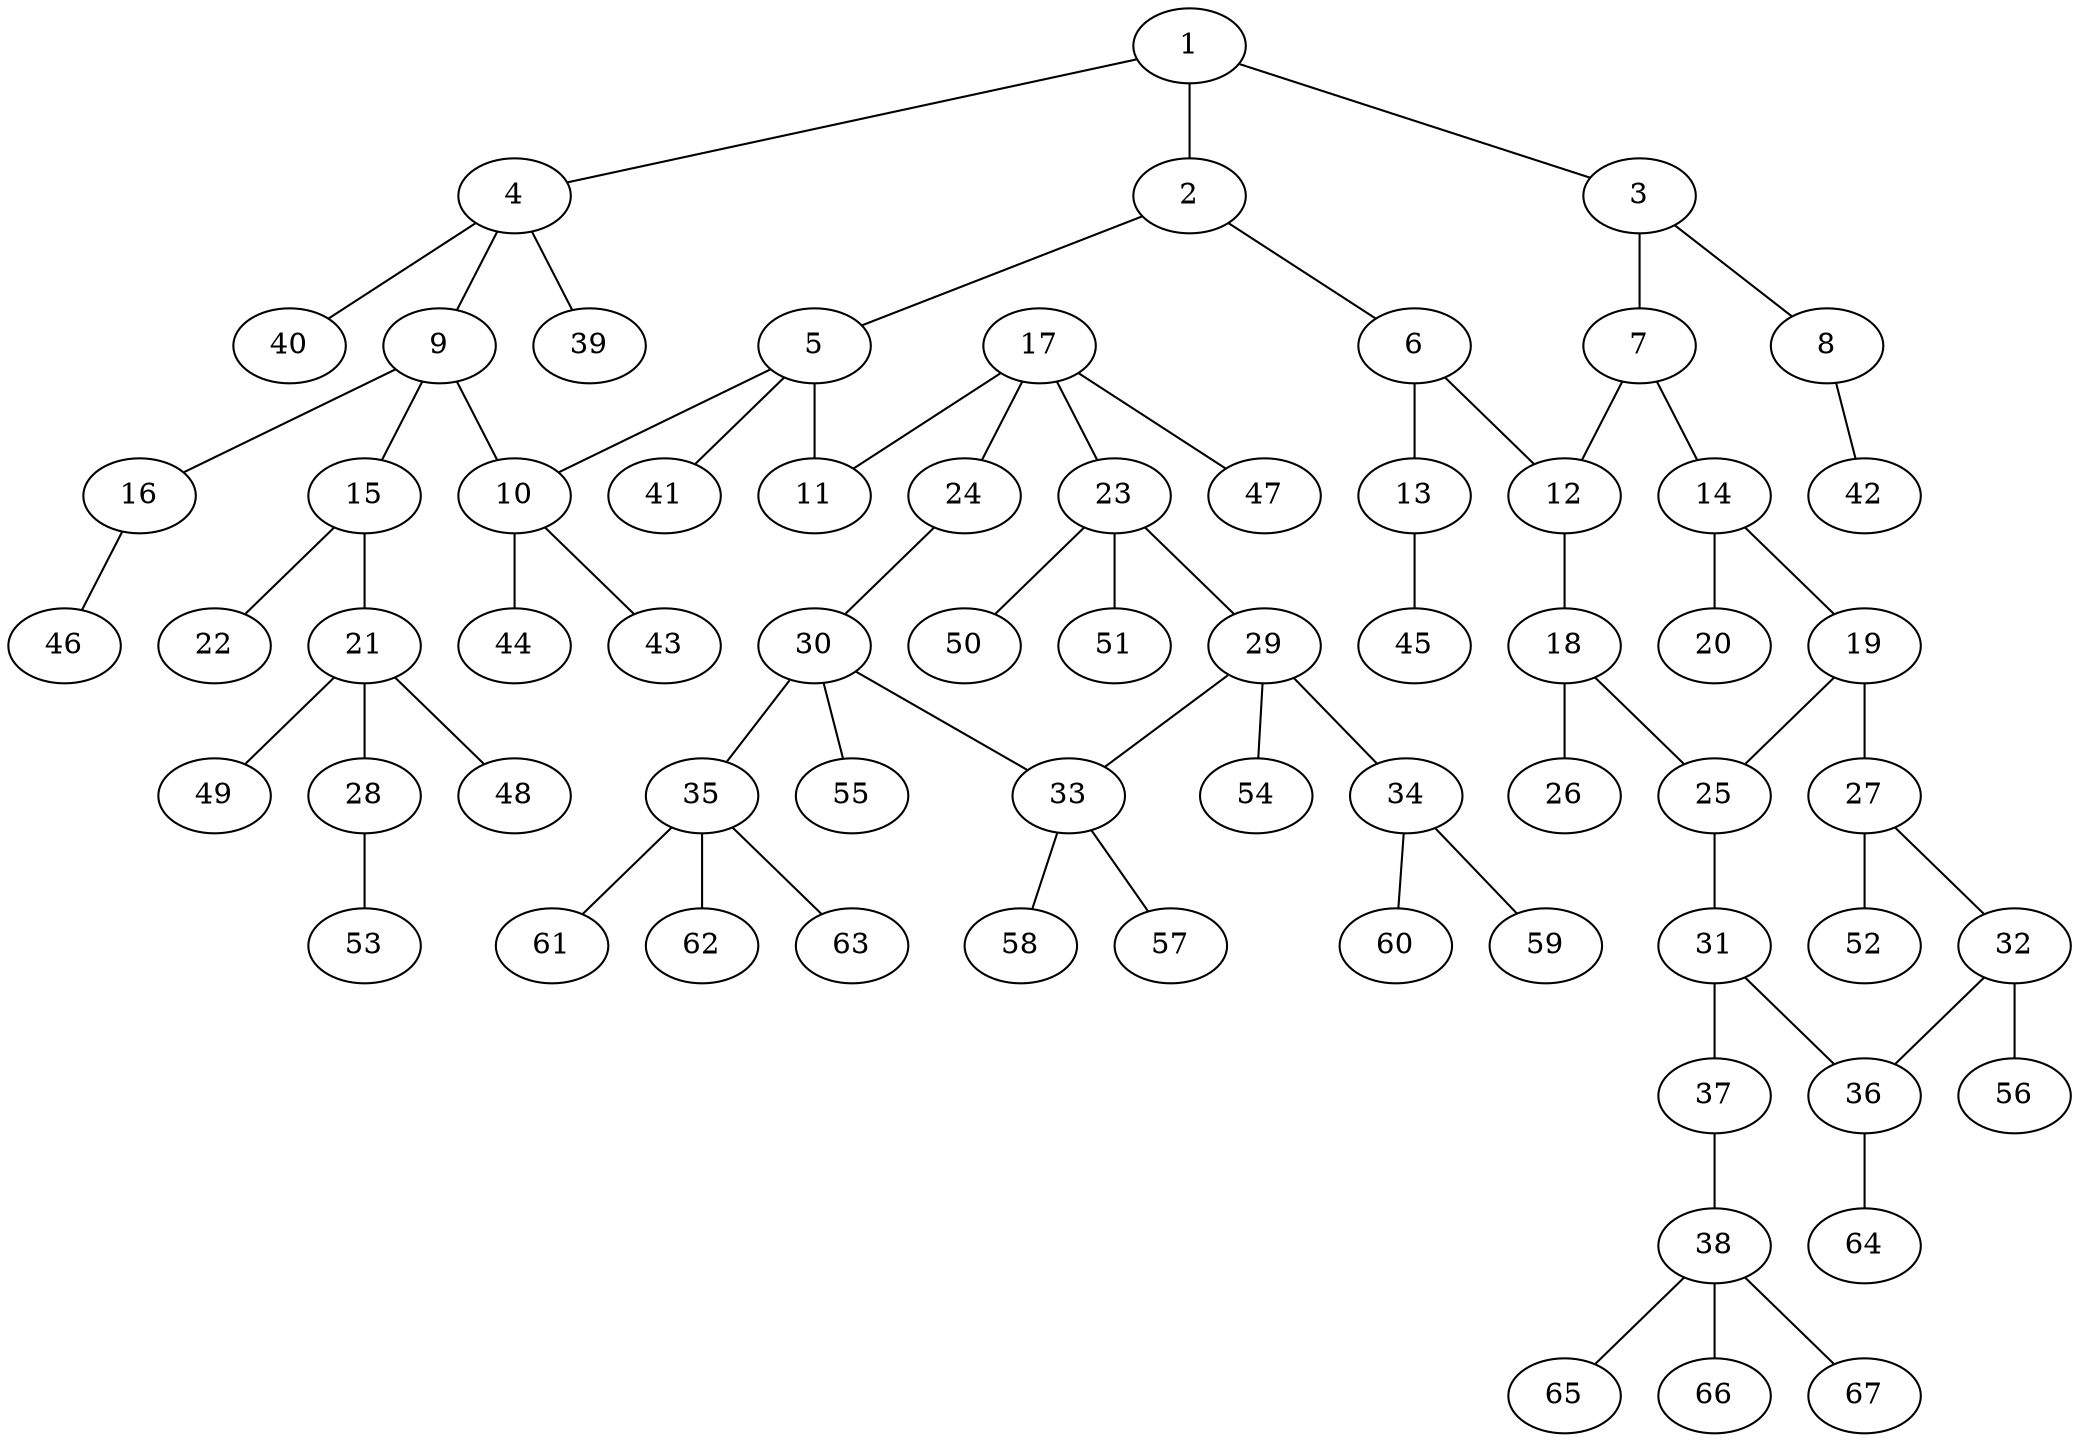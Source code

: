 graph molecule_662 {
	1	 [chem=C];
	2	 [chem=C];
	1 -- 2	 [valence=1];
	3	 [chem=C];
	1 -- 3	 [valence=2];
	4	 [chem=C];
	1 -- 4	 [valence=1];
	5	 [chem=C];
	2 -- 5	 [valence=1];
	6	 [chem=C];
	2 -- 6	 [valence=2];
	7	 [chem=C];
	3 -- 7	 [valence=1];
	8	 [chem=O];
	3 -- 8	 [valence=1];
	9	 [chem=C];
	4 -- 9	 [valence=1];
	39	 [chem=H];
	4 -- 39	 [valence=1];
	40	 [chem=H];
	4 -- 40	 [valence=1];
	10	 [chem=C];
	5 -- 10	 [valence=1];
	11	 [chem=O];
	5 -- 11	 [valence=1];
	41	 [chem=H];
	5 -- 41	 [valence=1];
	12	 [chem=C];
	6 -- 12	 [valence=1];
	13	 [chem=O];
	6 -- 13	 [valence=1];
	7 -- 12	 [valence=2];
	14	 [chem=C];
	7 -- 14	 [valence=1];
	42	 [chem=H];
	8 -- 42	 [valence=1];
	9 -- 10	 [valence=1];
	15	 [chem=C];
	9 -- 15	 [valence=1];
	16	 [chem=O];
	9 -- 16	 [valence=1];
	43	 [chem=H];
	10 -- 43	 [valence=1];
	44	 [chem=H];
	10 -- 44	 [valence=1];
	18	 [chem=C];
	12 -- 18	 [valence=1];
	45	 [chem=H];
	13 -- 45	 [valence=1];
	19	 [chem=C];
	14 -- 19	 [valence=1];
	20	 [chem=O];
	14 -- 20	 [valence=2];
	21	 [chem=C];
	15 -- 21	 [valence=1];
	22	 [chem=O];
	15 -- 22	 [valence=2];
	46	 [chem=H];
	16 -- 46	 [valence=1];
	17	 [chem=C];
	17 -- 11	 [valence=1];
	23	 [chem=C];
	17 -- 23	 [valence=1];
	24	 [chem=O];
	17 -- 24	 [valence=1];
	47	 [chem=H];
	17 -- 47	 [valence=1];
	25	 [chem=C];
	18 -- 25	 [valence=1];
	26	 [chem=O];
	18 -- 26	 [valence=2];
	19 -- 25	 [valence=2];
	27	 [chem=C];
	19 -- 27	 [valence=1];
	28	 [chem=O];
	21 -- 28	 [valence=1];
	48	 [chem=H];
	21 -- 48	 [valence=1];
	49	 [chem=H];
	21 -- 49	 [valence=1];
	29	 [chem=C];
	23 -- 29	 [valence=1];
	50	 [chem=H];
	23 -- 50	 [valence=1];
	51	 [chem=H];
	23 -- 51	 [valence=1];
	30	 [chem=C];
	24 -- 30	 [valence=1];
	31	 [chem=C];
	25 -- 31	 [valence=1];
	32	 [chem=C];
	27 -- 32	 [valence=2];
	52	 [chem=H];
	27 -- 52	 [valence=1];
	53	 [chem=H];
	28 -- 53	 [valence=1];
	33	 [chem=C];
	29 -- 33	 [valence=1];
	34	 [chem=N];
	29 -- 34	 [valence=1];
	54	 [chem=H];
	29 -- 54	 [valence=1];
	30 -- 33	 [valence=1];
	35	 [chem=C];
	30 -- 35	 [valence=1];
	55	 [chem=H];
	30 -- 55	 [valence=1];
	36	 [chem=C];
	31 -- 36	 [valence=2];
	37	 [chem=O];
	31 -- 37	 [valence=1];
	32 -- 36	 [valence=1];
	56	 [chem=H];
	32 -- 56	 [valence=1];
	57	 [chem=H];
	33 -- 57	 [valence=1];
	58	 [chem=H];
	33 -- 58	 [valence=1];
	59	 [chem=H];
	34 -- 59	 [valence=1];
	60	 [chem=H];
	34 -- 60	 [valence=1];
	61	 [chem=H];
	35 -- 61	 [valence=1];
	62	 [chem=H];
	35 -- 62	 [valence=1];
	63	 [chem=H];
	35 -- 63	 [valence=1];
	64	 [chem=H];
	36 -- 64	 [valence=1];
	38	 [chem=C];
	37 -- 38	 [valence=1];
	65	 [chem=H];
	38 -- 65	 [valence=1];
	66	 [chem=H];
	38 -- 66	 [valence=1];
	67	 [chem=H];
	38 -- 67	 [valence=1];
}
